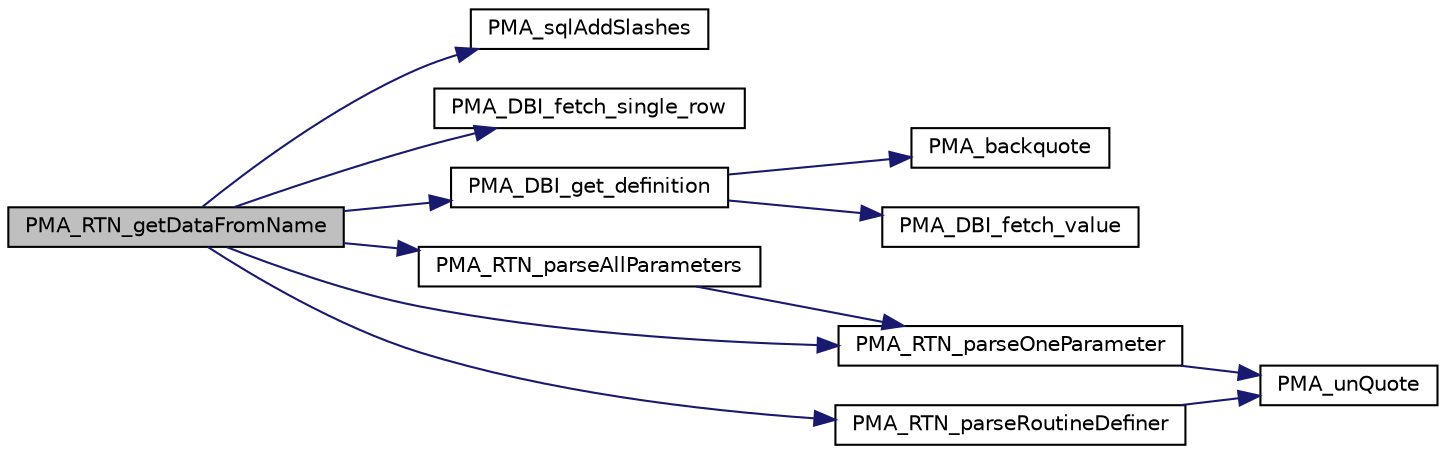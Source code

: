 digraph G
{
  edge [fontname="Helvetica",fontsize="10",labelfontname="Helvetica",labelfontsize="10"];
  node [fontname="Helvetica",fontsize="10",shape=record];
  rankdir="LR";
  Node1 [label="PMA_RTN_getDataFromName",height=0.2,width=0.4,color="black", fillcolor="grey75", style="filled" fontcolor="black"];
  Node1 -> Node2 [color="midnightblue",fontsize="10",style="solid",fontname="Helvetica"];
  Node2 [label="PMA_sqlAddSlashes",height=0.2,width=0.4,color="black", fillcolor="white", style="filled",URL="$common_8lib_8php.html#a799062f79f401d1f20735d292d008eaf",tooltip="Add slashes before &quot;&#39;&quot; and &quot;\&quot; characters so a value containing them can be used in a sql comparison..."];
  Node1 -> Node3 [color="midnightblue",fontsize="10",style="solid",fontname="Helvetica"];
  Node3 [label="PMA_DBI_fetch_single_row",height=0.2,width=0.4,color="black", fillcolor="white", style="filled",URL="$database__interface_8lib_8php.html#af7470c691b76d49d21241321e9131b91",tooltip="returns only the first row from the result"];
  Node1 -> Node4 [color="midnightblue",fontsize="10",style="solid",fontname="Helvetica"];
  Node4 [label="PMA_DBI_get_definition",height=0.2,width=0.4,color="black", fillcolor="white", style="filled",URL="$database__interface_8lib_8php.html#a6c0f9fb5171128a50f3fdb22c9faf4f6",tooltip="returns the definition of a specific PROCEDURE, FUNCTION, EVENT or VIEW"];
  Node4 -> Node5 [color="midnightblue",fontsize="10",style="solid",fontname="Helvetica"];
  Node5 [label="PMA_backquote",height=0.2,width=0.4,color="black", fillcolor="white", style="filled",URL="$common_8lib_8php.html#a81c4628f679a153bb4475c5ee2ae49ec",tooltip="Adds backquotes on both sides of a database, table or field name."];
  Node4 -> Node6 [color="midnightblue",fontsize="10",style="solid",fontname="Helvetica"];
  Node6 [label="PMA_DBI_fetch_value",height=0.2,width=0.4,color="black", fillcolor="white", style="filled",URL="$database__interface_8lib_8php.html#a772f12a953dd2908745bb16a8fa7b63a",tooltip="returns a single value from the given result or query, if the query or the result has more than one r..."];
  Node1 -> Node7 [color="midnightblue",fontsize="10",style="solid",fontname="Helvetica"];
  Node7 [label="PMA_RTN_parseAllParameters",height=0.2,width=0.4,color="black", fillcolor="white", style="filled",URL="$rte__routines_8lib_8php.html#abd7d0a5847900411499b4274f2d53b82",tooltip="This function looks through the contents of a parsed SHOW CREATE [PROCEDURE | FUNCTION] query and ext..."];
  Node7 -> Node8 [color="midnightblue",fontsize="10",style="solid",fontname="Helvetica"];
  Node8 [label="PMA_RTN_parseOneParameter",height=0.2,width=0.4,color="black", fillcolor="white", style="filled",URL="$rte__routines_8lib_8php.html#ac42a9a3c9a0686e174294af68decda79",tooltip="This function parses a string containing one parameter of a routine, as returned by PMA_RTN_parseAllP..."];
  Node8 -> Node9 [color="midnightblue",fontsize="10",style="solid",fontname="Helvetica"];
  Node9 [label="PMA_unQuote",height=0.2,width=0.4,color="black", fillcolor="white", style="filled",URL="$common_8lib_8php.html#aa3c7e6be52567014a075e7fdb18ff2c6",tooltip="removes quotes (&#39;,\",`) from a quoted string"];
  Node1 -> Node8 [color="midnightblue",fontsize="10",style="solid",fontname="Helvetica"];
  Node1 -> Node10 [color="midnightblue",fontsize="10",style="solid",fontname="Helvetica"];
  Node10 [label="PMA_RTN_parseRoutineDefiner",height=0.2,width=0.4,color="black", fillcolor="white", style="filled",URL="$rte__routines_8lib_8php.html#af063be29fc0254d2e52f976d61f88638",tooltip="This function looks through the contents of a parsed SHOW CREATE [PROCEDURE | FUNCTION] query and ext..."];
  Node10 -> Node9 [color="midnightblue",fontsize="10",style="solid",fontname="Helvetica"];
}
